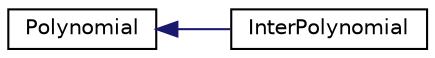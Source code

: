 digraph "Graphical Class Hierarchy"
{
  edge [fontname="Helvetica",fontsize="10",labelfontname="Helvetica",labelfontsize="10"];
  node [fontname="Helvetica",fontsize="10",shape=record];
  rankdir="LR";
  Node0 [label="Polynomial",height=0.2,width=0.4,color="black", fillcolor="white", style="filled",URL="$classPolynomial.html"];
  Node0 -> Node1 [dir="back",color="midnightblue",fontsize="10",style="solid",fontname="Helvetica"];
  Node1 [label="InterPolynomial",height=0.2,width=0.4,color="black", fillcolor="white", style="filled",URL="$classInterPolynomial.html"];
}
